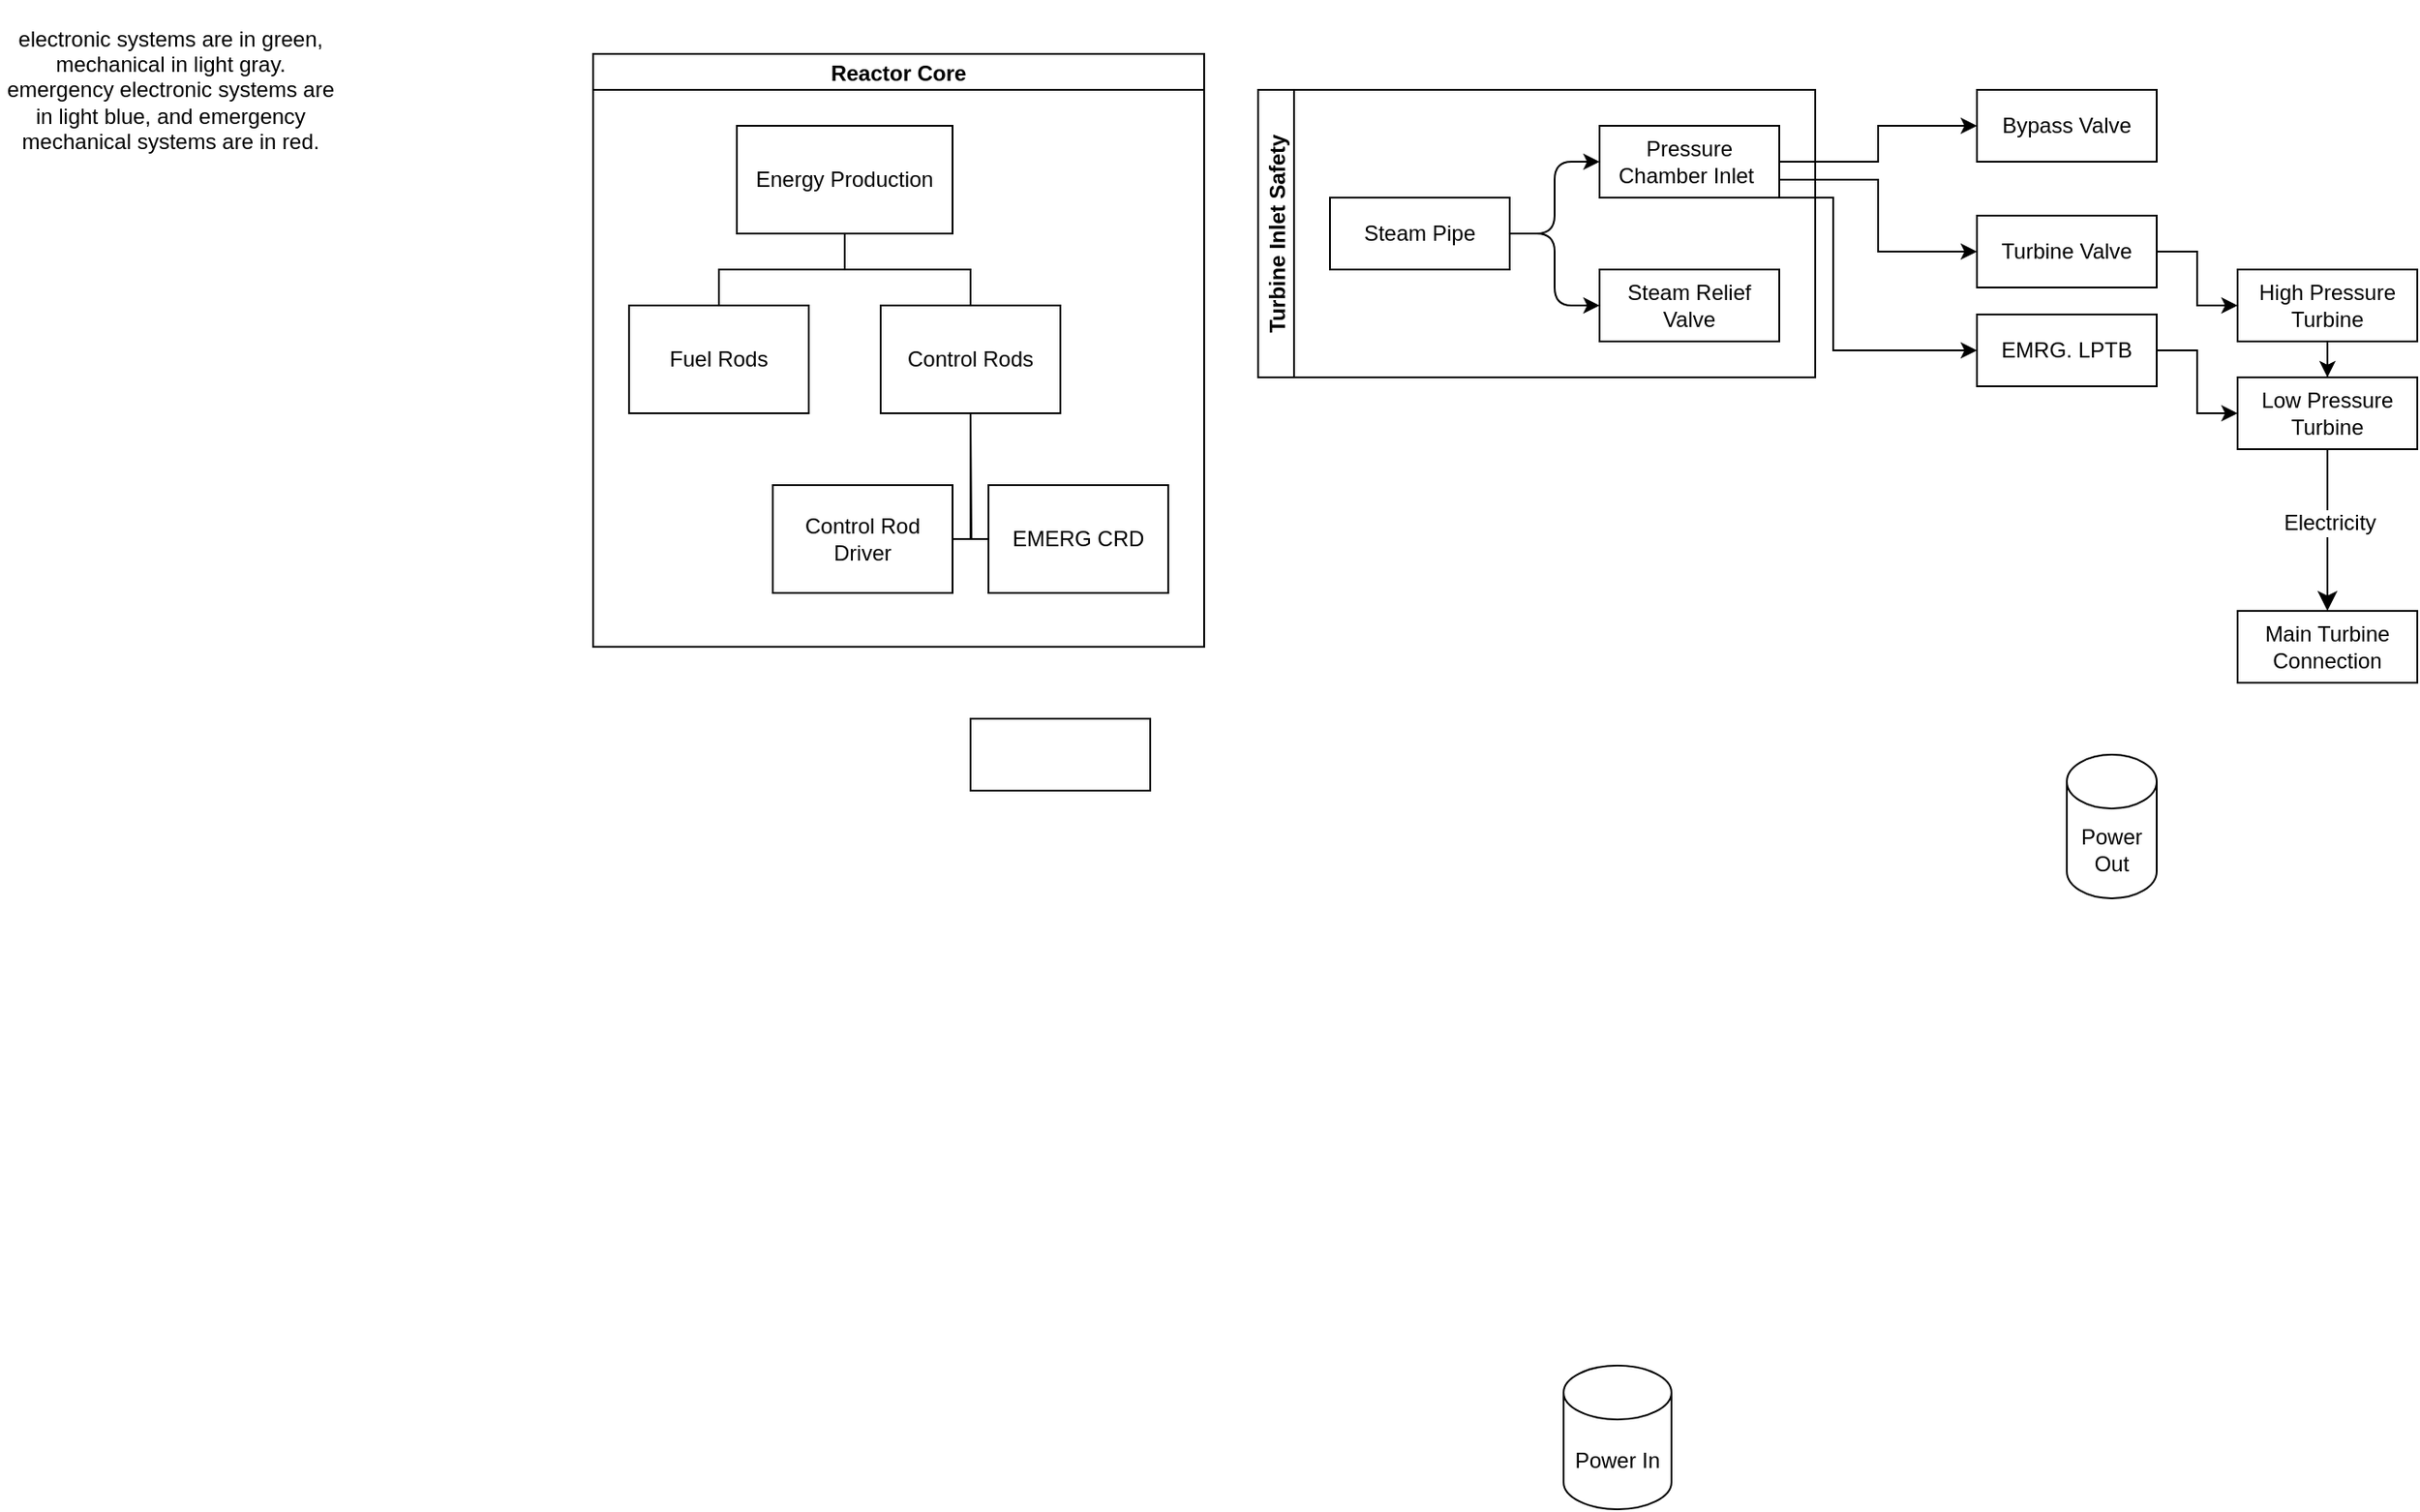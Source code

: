 <mxfile version="25.0.0">
  <diagram name="Page-1" id="zCzkAe-QQenKXRkLdghB">
    <mxGraphModel dx="180" dy="481" grid="1" gridSize="10" guides="1" tooltips="1" connect="1" arrows="1" fold="1" page="1" pageScale="1" pageWidth="850" pageHeight="1100" math="0" shadow="0">
      <root>
        <mxCell id="0" />
        <mxCell id="1" parent="0" />
        <mxCell id="eMSMq50HMb5_UuFWrkmo-4" value="electronic systems are in green, mechanical in light gray. emergency electronic systems are in light blue, and emergency mechanical systems are in red." style="text;html=1;align=center;verticalAlign=middle;whiteSpace=wrap;rounded=0;" parent="1" vertex="1">
          <mxGeometry x="30" y="160" width="190" height="100" as="geometry" />
        </mxCell>
        <mxCell id="eMSMq50HMb5_UuFWrkmo-5" value="Reactor Core" style="swimlane;startSize=20;horizontal=1;containerType=tree;newEdgeStyle={&quot;edgeStyle&quot;:&quot;elbowEdgeStyle&quot;,&quot;startArrow&quot;:&quot;none&quot;,&quot;endArrow&quot;:&quot;none&quot;};snapToPoint=0;" parent="1" vertex="1">
          <mxGeometry x="360" y="190" width="340" height="330" as="geometry" />
        </mxCell>
        <mxCell id="eMSMq50HMb5_UuFWrkmo-6" value="" style="edgeStyle=elbowEdgeStyle;elbow=vertical;sourcePerimeterSpacing=0;targetPerimeterSpacing=0;startArrow=none;endArrow=none;rounded=0;curved=0;snapToPoint=0;" parent="eMSMq50HMb5_UuFWrkmo-5" source="eMSMq50HMb5_UuFWrkmo-8" target="eMSMq50HMb5_UuFWrkmo-9" edge="1">
          <mxGeometry relative="1" as="geometry" />
        </mxCell>
        <mxCell id="eMSMq50HMb5_UuFWrkmo-7" value="" style="edgeStyle=elbowEdgeStyle;elbow=vertical;sourcePerimeterSpacing=0;targetPerimeterSpacing=0;startArrow=none;endArrow=none;rounded=0;curved=0;snapToPoint=0;" parent="eMSMq50HMb5_UuFWrkmo-5" source="eMSMq50HMb5_UuFWrkmo-8" target="eMSMq50HMb5_UuFWrkmo-10" edge="1">
          <mxGeometry relative="1" as="geometry" />
        </mxCell>
        <UserObject label="Energy Production" treeRoot="1" id="eMSMq50HMb5_UuFWrkmo-8">
          <mxCell style="whiteSpace=wrap;html=1;align=center;treeFolding=1;treeMoving=1;newEdgeStyle={&quot;edgeStyle&quot;:&quot;elbowEdgeStyle&quot;,&quot;startArrow&quot;:&quot;none&quot;,&quot;endArrow&quot;:&quot;none&quot;};snapToPoint=0;" parent="eMSMq50HMb5_UuFWrkmo-5" vertex="1">
            <mxGeometry x="80" y="40" width="120" height="60" as="geometry" />
          </mxCell>
        </UserObject>
        <mxCell id="eMSMq50HMb5_UuFWrkmo-9" value="Fuel Rods" style="whiteSpace=wrap;html=1;align=center;verticalAlign=middle;treeFolding=1;treeMoving=1;newEdgeStyle={&quot;edgeStyle&quot;:&quot;elbowEdgeStyle&quot;,&quot;startArrow&quot;:&quot;none&quot;,&quot;endArrow&quot;:&quot;none&quot;};snapToPoint=0;" parent="eMSMq50HMb5_UuFWrkmo-5" vertex="1">
          <mxGeometry x="20" y="140" width="100" height="60" as="geometry" />
        </mxCell>
        <mxCell id="eMSMq50HMb5_UuFWrkmo-10" value="Control Rods" style="whiteSpace=wrap;html=1;align=center;verticalAlign=middle;treeFolding=1;treeMoving=1;newEdgeStyle={&quot;edgeStyle&quot;:&quot;elbowEdgeStyle&quot;,&quot;startArrow&quot;:&quot;none&quot;,&quot;endArrow&quot;:&quot;none&quot;};snapToPoint=0;" parent="eMSMq50HMb5_UuFWrkmo-5" vertex="1">
          <mxGeometry x="160" y="140" width="100" height="60" as="geometry" />
        </mxCell>
        <mxCell id="eMSMq50HMb5_UuFWrkmo-11" value="" style="edgeStyle=orthogonalEdgeStyle;sourcePerimeterSpacing=0;targetPerimeterSpacing=0;startArrow=none;endArrow=none;rounded=0;targetPortConstraint=eastwest;sourcePortConstraint=northsouth;curved=0;rounded=0;snapToPoint=0;" parent="1" target="eMSMq50HMb5_UuFWrkmo-13" edge="1">
          <mxGeometry relative="1" as="geometry">
            <mxPoint x="570" y="390" as="sourcePoint" />
          </mxGeometry>
        </mxCell>
        <mxCell id="eMSMq50HMb5_UuFWrkmo-12" value="" style="edgeStyle=orthogonalEdgeStyle;sourcePerimeterSpacing=0;targetPerimeterSpacing=0;startArrow=none;endArrow=none;rounded=0;targetPortConstraint=eastwest;sourcePortConstraint=northsouth;curved=0;rounded=0;exitX=0.5;exitY=1;exitDx=0;exitDy=0;snapToPoint=0;" parent="1" source="eMSMq50HMb5_UuFWrkmo-10" target="eMSMq50HMb5_UuFWrkmo-14" edge="1">
          <mxGeometry relative="1" as="geometry">
            <mxPoint x="570" y="390" as="sourcePoint" />
          </mxGeometry>
        </mxCell>
        <mxCell id="eMSMq50HMb5_UuFWrkmo-13" value="Control Rod Driver" style="whiteSpace=wrap;html=1;align=center;verticalAlign=middle;treeFolding=1;treeMoving=1;snapToPoint=0;" parent="1" vertex="1">
          <mxGeometry x="460" y="430" width="100" height="60" as="geometry" />
        </mxCell>
        <mxCell id="eMSMq50HMb5_UuFWrkmo-14" value="EMERG CRD" style="whiteSpace=wrap;html=1;align=center;verticalAlign=middle;treeFolding=1;treeMoving=1;snapToPoint=0;" parent="1" vertex="1">
          <mxGeometry x="580" y="430" width="100" height="60" as="geometry" />
        </mxCell>
        <mxCell id="eMSMq50HMb5_UuFWrkmo-40" value="Turbine Inlet Safety" style="swimlane;startSize=20;horizontal=0;childLayout=treeLayout;horizontalTree=1;sortEdges=1;resizable=0;containerType=tree;fontSize=12;" parent="1" vertex="1">
          <mxGeometry x="730" y="210" width="310" height="160" as="geometry" />
        </mxCell>
        <mxCell id="eMSMq50HMb5_UuFWrkmo-41" value="Steam Pipe" style="whiteSpace=wrap;html=1;" parent="eMSMq50HMb5_UuFWrkmo-40" vertex="1">
          <mxGeometry x="40" y="60" width="100" height="40" as="geometry" />
        </mxCell>
        <mxCell id="eMSMq50HMb5_UuFWrkmo-42" value="Pressure Chamber Inlet&amp;nbsp;" style="whiteSpace=wrap;html=1;" parent="eMSMq50HMb5_UuFWrkmo-40" vertex="1">
          <mxGeometry x="190" y="20" width="100" height="40" as="geometry" />
        </mxCell>
        <mxCell id="eMSMq50HMb5_UuFWrkmo-43" value="" style="edgeStyle=elbowEdgeStyle;elbow=horizontal;html=1;rounded=1;curved=0;sourcePerimeterSpacing=0;targetPerimeterSpacing=0;startSize=6;endSize=6;" parent="eMSMq50HMb5_UuFWrkmo-40" source="eMSMq50HMb5_UuFWrkmo-41" target="eMSMq50HMb5_UuFWrkmo-42" edge="1">
          <mxGeometry relative="1" as="geometry" />
        </mxCell>
        <mxCell id="eMSMq50HMb5_UuFWrkmo-44" value="Steam Relief Valve" style="whiteSpace=wrap;html=1;direction=west;" parent="eMSMq50HMb5_UuFWrkmo-40" vertex="1">
          <mxGeometry x="190" y="100" width="100" height="40" as="geometry" />
        </mxCell>
        <mxCell id="eMSMq50HMb5_UuFWrkmo-45" value="" style="edgeStyle=elbowEdgeStyle;elbow=horizontal;html=1;rounded=1;curved=0;sourcePerimeterSpacing=0;targetPerimeterSpacing=0;startSize=6;endSize=6;" parent="eMSMq50HMb5_UuFWrkmo-40" source="eMSMq50HMb5_UuFWrkmo-41" target="eMSMq50HMb5_UuFWrkmo-44" edge="1">
          <mxGeometry relative="1" as="geometry" />
        </mxCell>
        <mxCell id="eMSMq50HMb5_UuFWrkmo-86" value="Bypass Valve" style="rounded=0;whiteSpace=wrap;html=1;" parent="1" vertex="1">
          <mxGeometry x="1130" y="210" width="100" height="40" as="geometry" />
        </mxCell>
        <mxCell id="eMSMq50HMb5_UuFWrkmo-95" style="edgeStyle=orthogonalEdgeStyle;rounded=0;orthogonalLoop=1;jettySize=auto;html=1;entryX=0;entryY=0.5;entryDx=0;entryDy=0;" parent="1" source="eMSMq50HMb5_UuFWrkmo-87" target="eMSMq50HMb5_UuFWrkmo-88" edge="1">
          <mxGeometry relative="1" as="geometry" />
        </mxCell>
        <mxCell id="eMSMq50HMb5_UuFWrkmo-87" value="Turbine Valve" style="rounded=0;whiteSpace=wrap;html=1;" parent="1" vertex="1">
          <mxGeometry x="1130" y="280" width="100" height="40" as="geometry" />
        </mxCell>
        <mxCell id="eMSMq50HMb5_UuFWrkmo-96" style="edgeStyle=orthogonalEdgeStyle;rounded=0;orthogonalLoop=1;jettySize=auto;html=1;" parent="1" source="eMSMq50HMb5_UuFWrkmo-88" target="eMSMq50HMb5_UuFWrkmo-89" edge="1">
          <mxGeometry relative="1" as="geometry" />
        </mxCell>
        <mxCell id="eMSMq50HMb5_UuFWrkmo-88" value="High Pressure Turbine" style="rounded=0;whiteSpace=wrap;html=1;" parent="1" vertex="1">
          <mxGeometry x="1275" y="310" width="100" height="40" as="geometry" />
        </mxCell>
        <mxCell id="PO8NwpthnNpt99JutL5l-3" style="edgeStyle=none;curved=1;rounded=0;orthogonalLoop=1;jettySize=auto;html=1;fontSize=12;startSize=8;endSize=8;" parent="1" source="eMSMq50HMb5_UuFWrkmo-89" target="eMSMq50HMb5_UuFWrkmo-110" edge="1">
          <mxGeometry relative="1" as="geometry" />
        </mxCell>
        <mxCell id="PO8NwpthnNpt99JutL5l-4" value="Electricity" style="edgeLabel;html=1;align=center;verticalAlign=middle;resizable=0;points=[];fontSize=12;" parent="PO8NwpthnNpt99JutL5l-3" vertex="1" connectable="0">
          <mxGeometry x="-0.088" y="1" relative="1" as="geometry">
            <mxPoint as="offset" />
          </mxGeometry>
        </mxCell>
        <mxCell id="eMSMq50HMb5_UuFWrkmo-89" value="Low Pressure Turbine" style="rounded=0;whiteSpace=wrap;html=1;" parent="1" vertex="1">
          <mxGeometry x="1275" y="370" width="100" height="40" as="geometry" />
        </mxCell>
        <mxCell id="eMSMq50HMb5_UuFWrkmo-90" style="edgeStyle=orthogonalEdgeStyle;rounded=0;orthogonalLoop=1;jettySize=auto;html=1;entryX=0;entryY=0.5;entryDx=0;entryDy=0;" parent="1" source="eMSMq50HMb5_UuFWrkmo-42" target="eMSMq50HMb5_UuFWrkmo-86" edge="1">
          <mxGeometry relative="1" as="geometry" />
        </mxCell>
        <mxCell id="eMSMq50HMb5_UuFWrkmo-91" style="edgeStyle=orthogonalEdgeStyle;rounded=0;orthogonalLoop=1;jettySize=auto;html=1;exitX=1;exitY=0.75;exitDx=0;exitDy=0;entryX=0;entryY=0.5;entryDx=0;entryDy=0;" parent="1" source="eMSMq50HMb5_UuFWrkmo-42" target="eMSMq50HMb5_UuFWrkmo-87" edge="1">
          <mxGeometry relative="1" as="geometry" />
        </mxCell>
        <mxCell id="eMSMq50HMb5_UuFWrkmo-99" style="edgeStyle=orthogonalEdgeStyle;rounded=0;orthogonalLoop=1;jettySize=auto;html=1;entryX=0;entryY=0.5;entryDx=0;entryDy=0;" parent="1" source="eMSMq50HMb5_UuFWrkmo-97" target="eMSMq50HMb5_UuFWrkmo-89" edge="1">
          <mxGeometry relative="1" as="geometry" />
        </mxCell>
        <mxCell id="eMSMq50HMb5_UuFWrkmo-97" value="EMRG. LPTB" style="rounded=0;whiteSpace=wrap;html=1;" parent="1" vertex="1">
          <mxGeometry x="1130" y="335" width="100" height="40" as="geometry" />
        </mxCell>
        <mxCell id="eMSMq50HMb5_UuFWrkmo-98" style="edgeStyle=orthogonalEdgeStyle;rounded=0;orthogonalLoop=1;jettySize=auto;html=1;exitX=1;exitY=1;exitDx=0;exitDy=0;entryX=0;entryY=0.5;entryDx=0;entryDy=0;" parent="1" source="eMSMq50HMb5_UuFWrkmo-42" target="eMSMq50HMb5_UuFWrkmo-97" edge="1">
          <mxGeometry relative="1" as="geometry">
            <Array as="points">
              <mxPoint x="1050" y="270" />
              <mxPoint x="1050" y="355" />
            </Array>
          </mxGeometry>
        </mxCell>
        <mxCell id="eMSMq50HMb5_UuFWrkmo-110" value="Main Turbine Connection" style="rounded=0;whiteSpace=wrap;html=1;" parent="1" vertex="1">
          <mxGeometry x="1275" y="500" width="100" height="40" as="geometry" />
        </mxCell>
        <mxCell id="PO8NwpthnNpt99JutL5l-5" value="" style="rounded=0;whiteSpace=wrap;html=1;" parent="1" vertex="1">
          <mxGeometry x="570" y="560" width="100" height="40" as="geometry" />
        </mxCell>
        <mxCell id="5qiNaghYbpfas7nE0gJH-16" value="Power Out" style="shape=cylinder3;whiteSpace=wrap;html=1;boundedLbl=1;backgroundOutline=1;size=15;" vertex="1" parent="1">
          <mxGeometry x="1180" y="580" width="50" height="80" as="geometry" />
        </mxCell>
        <mxCell id="5qiNaghYbpfas7nE0gJH-17" value="Power In" style="shape=cylinder3;whiteSpace=wrap;html=1;boundedLbl=1;backgroundOutline=1;size=15;" vertex="1" parent="1">
          <mxGeometry x="900" y="920" width="60" height="80" as="geometry" />
        </mxCell>
      </root>
    </mxGraphModel>
  </diagram>
</mxfile>
